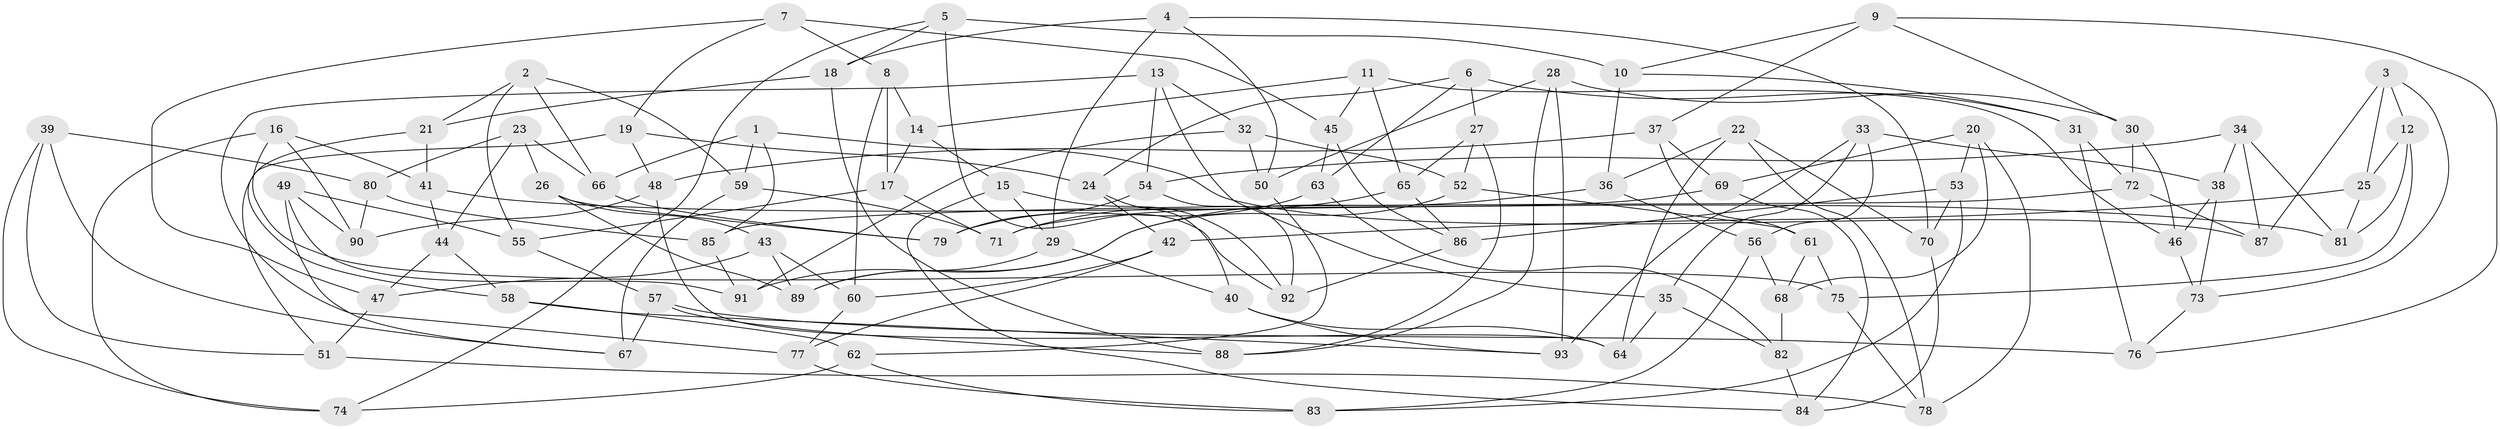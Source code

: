// coarse degree distribution, {6: 0.5263157894736842, 5: 0.08771929824561403, 4: 0.3684210526315789, 3: 0.017543859649122806}
// Generated by graph-tools (version 1.1) at 2025/24/03/03/25 07:24:23]
// undirected, 93 vertices, 186 edges
graph export_dot {
graph [start="1"]
  node [color=gray90,style=filled];
  1;
  2;
  3;
  4;
  5;
  6;
  7;
  8;
  9;
  10;
  11;
  12;
  13;
  14;
  15;
  16;
  17;
  18;
  19;
  20;
  21;
  22;
  23;
  24;
  25;
  26;
  27;
  28;
  29;
  30;
  31;
  32;
  33;
  34;
  35;
  36;
  37;
  38;
  39;
  40;
  41;
  42;
  43;
  44;
  45;
  46;
  47;
  48;
  49;
  50;
  51;
  52;
  53;
  54;
  55;
  56;
  57;
  58;
  59;
  60;
  61;
  62;
  63;
  64;
  65;
  66;
  67;
  68;
  69;
  70;
  71;
  72;
  73;
  74;
  75;
  76;
  77;
  78;
  79;
  80;
  81;
  82;
  83;
  84;
  85;
  86;
  87;
  88;
  89;
  90;
  91;
  92;
  93;
  1 -- 87;
  1 -- 85;
  1 -- 59;
  1 -- 66;
  2 -- 55;
  2 -- 21;
  2 -- 66;
  2 -- 59;
  3 -- 25;
  3 -- 12;
  3 -- 73;
  3 -- 87;
  4 -- 70;
  4 -- 18;
  4 -- 29;
  4 -- 50;
  5 -- 10;
  5 -- 74;
  5 -- 18;
  5 -- 92;
  6 -- 31;
  6 -- 24;
  6 -- 27;
  6 -- 63;
  7 -- 45;
  7 -- 19;
  7 -- 8;
  7 -- 47;
  8 -- 17;
  8 -- 14;
  8 -- 60;
  9 -- 30;
  9 -- 10;
  9 -- 37;
  9 -- 76;
  10 -- 36;
  10 -- 31;
  11 -- 65;
  11 -- 46;
  11 -- 45;
  11 -- 14;
  12 -- 25;
  12 -- 75;
  12 -- 81;
  13 -- 77;
  13 -- 35;
  13 -- 54;
  13 -- 32;
  14 -- 17;
  14 -- 15;
  15 -- 29;
  15 -- 84;
  15 -- 92;
  16 -- 74;
  16 -- 75;
  16 -- 41;
  16 -- 90;
  17 -- 71;
  17 -- 55;
  18 -- 88;
  18 -- 21;
  19 -- 24;
  19 -- 58;
  19 -- 48;
  20 -- 68;
  20 -- 53;
  20 -- 78;
  20 -- 69;
  21 -- 51;
  21 -- 41;
  22 -- 78;
  22 -- 36;
  22 -- 70;
  22 -- 64;
  23 -- 26;
  23 -- 66;
  23 -- 44;
  23 -- 80;
  24 -- 40;
  24 -- 42;
  25 -- 42;
  25 -- 81;
  26 -- 43;
  26 -- 89;
  26 -- 79;
  27 -- 52;
  27 -- 88;
  27 -- 65;
  28 -- 50;
  28 -- 88;
  28 -- 93;
  28 -- 30;
  29 -- 40;
  29 -- 89;
  30 -- 46;
  30 -- 72;
  31 -- 76;
  31 -- 72;
  32 -- 91;
  32 -- 50;
  32 -- 52;
  33 -- 38;
  33 -- 93;
  33 -- 35;
  33 -- 56;
  34 -- 38;
  34 -- 87;
  34 -- 81;
  34 -- 54;
  35 -- 64;
  35 -- 82;
  36 -- 56;
  36 -- 91;
  37 -- 61;
  37 -- 69;
  37 -- 48;
  38 -- 46;
  38 -- 73;
  39 -- 51;
  39 -- 74;
  39 -- 80;
  39 -- 67;
  40 -- 93;
  40 -- 64;
  41 -- 81;
  41 -- 44;
  42 -- 77;
  42 -- 60;
  43 -- 47;
  43 -- 60;
  43 -- 89;
  44 -- 47;
  44 -- 58;
  45 -- 63;
  45 -- 86;
  46 -- 73;
  47 -- 51;
  48 -- 64;
  48 -- 90;
  49 -- 91;
  49 -- 67;
  49 -- 55;
  49 -- 90;
  50 -- 62;
  51 -- 78;
  52 -- 61;
  52 -- 89;
  53 -- 83;
  53 -- 70;
  53 -- 86;
  54 -- 79;
  54 -- 92;
  55 -- 57;
  56 -- 83;
  56 -- 68;
  57 -- 88;
  57 -- 67;
  57 -- 76;
  58 -- 93;
  58 -- 62;
  59 -- 67;
  59 -- 71;
  60 -- 77;
  61 -- 68;
  61 -- 75;
  62 -- 83;
  62 -- 74;
  63 -- 82;
  63 -- 79;
  65 -- 86;
  65 -- 71;
  66 -- 79;
  68 -- 82;
  69 -- 84;
  69 -- 71;
  70 -- 84;
  72 -- 85;
  72 -- 87;
  73 -- 76;
  75 -- 78;
  77 -- 83;
  80 -- 85;
  80 -- 90;
  82 -- 84;
  85 -- 91;
  86 -- 92;
}
